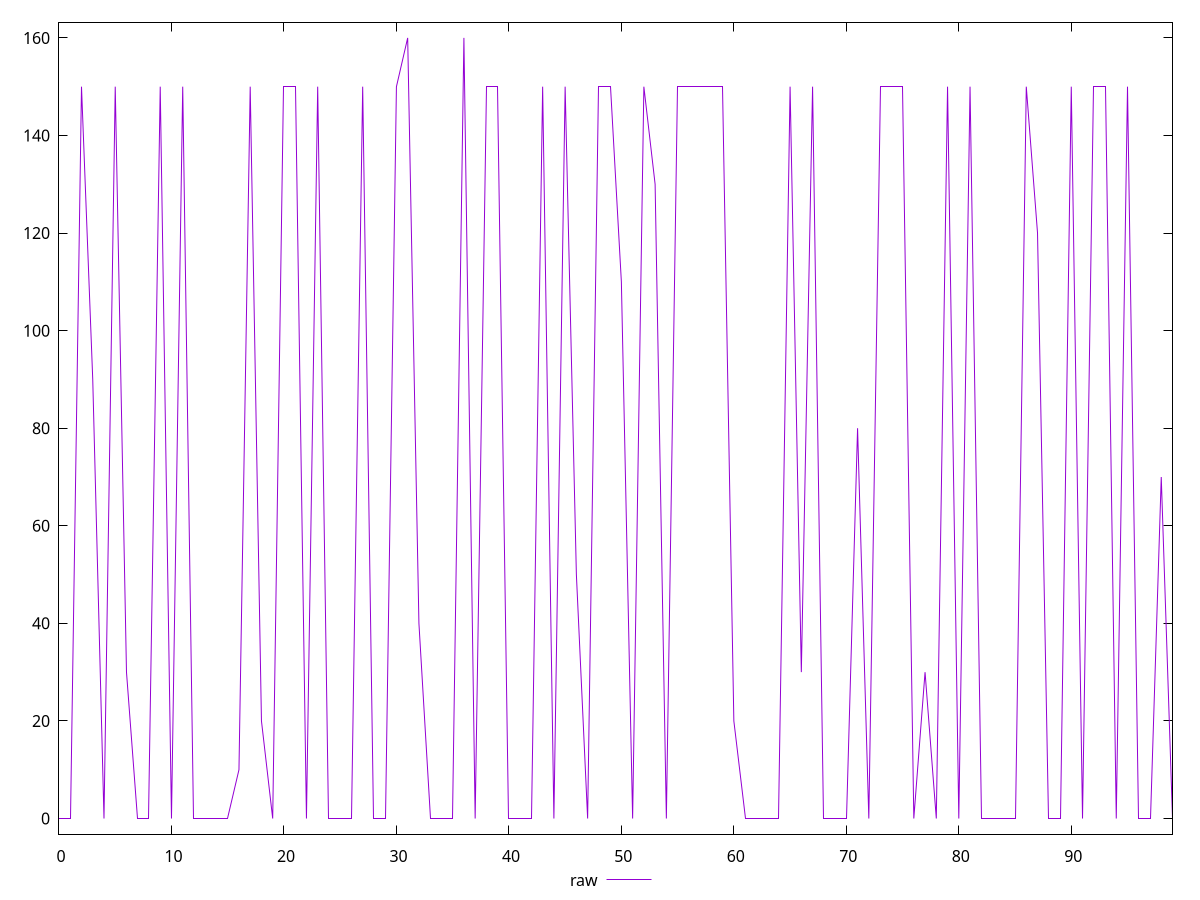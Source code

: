 reset

$raw <<EOF
0 0
1 0
2 150
3 90
4 0
5 150
6 30
7 0
8 0
9 150
10 0
11 150
12 0
13 0
14 0
15 0
16 10
17 150
18 20
19 0
20 150
21 150
22 0
23 150
24 0
25 0
26 0
27 150
28 0
29 0
30 150
31 160
32 40
33 0
34 0
35 0
36 160
37 0
38 150
39 150
40 0
41 0
42 0
43 150
44 0
45 150
46 50
47 0
48 150
49 150
50 110
51 0
52 150
53 130
54 0
55 150
56 150
57 150
58 150
59 150
60 20
61 0
62 0
63 0
64 0
65 150
66 30
67 150
68 0
69 0
70 0
71 80
72 0
73 150
74 150
75 150
76 0
77 30
78 0
79 150
80 0
81 150
82 0
83 0
84 0
85 0
86 150
87 120
88 0
89 0
90 150
91 0
92 150
93 150
94 0
95 150
96 0
97 0
98 70
99 0
EOF

set key outside below
set xrange [0:99]
set yrange [-3.2:163.2]
set trange [-3.2:163.2]
set terminal svg size 640, 500 enhanced background rgb 'white'
set output "report_00013_2021-02-09T12-04-24.940Z/unminified-css/samples/pages/raw/values.svg"

plot $raw title "raw" with line

reset
